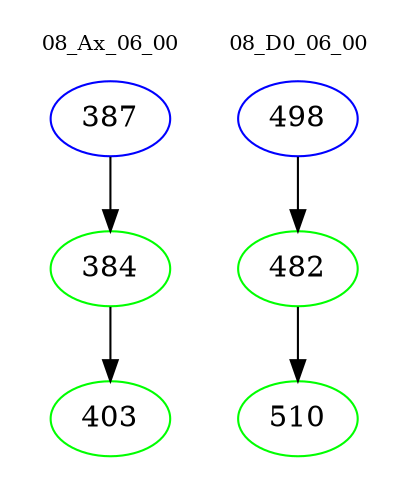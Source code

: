 digraph{
subgraph cluster_0 {
color = white
label = "08_Ax_06_00";
fontsize=10;
T0_387 [label="387", color="blue"]
T0_387 -> T0_384 [color="black"]
T0_384 [label="384", color="green"]
T0_384 -> T0_403 [color="black"]
T0_403 [label="403", color="green"]
}
subgraph cluster_1 {
color = white
label = "08_D0_06_00";
fontsize=10;
T1_498 [label="498", color="blue"]
T1_498 -> T1_482 [color="black"]
T1_482 [label="482", color="green"]
T1_482 -> T1_510 [color="black"]
T1_510 [label="510", color="green"]
}
}
